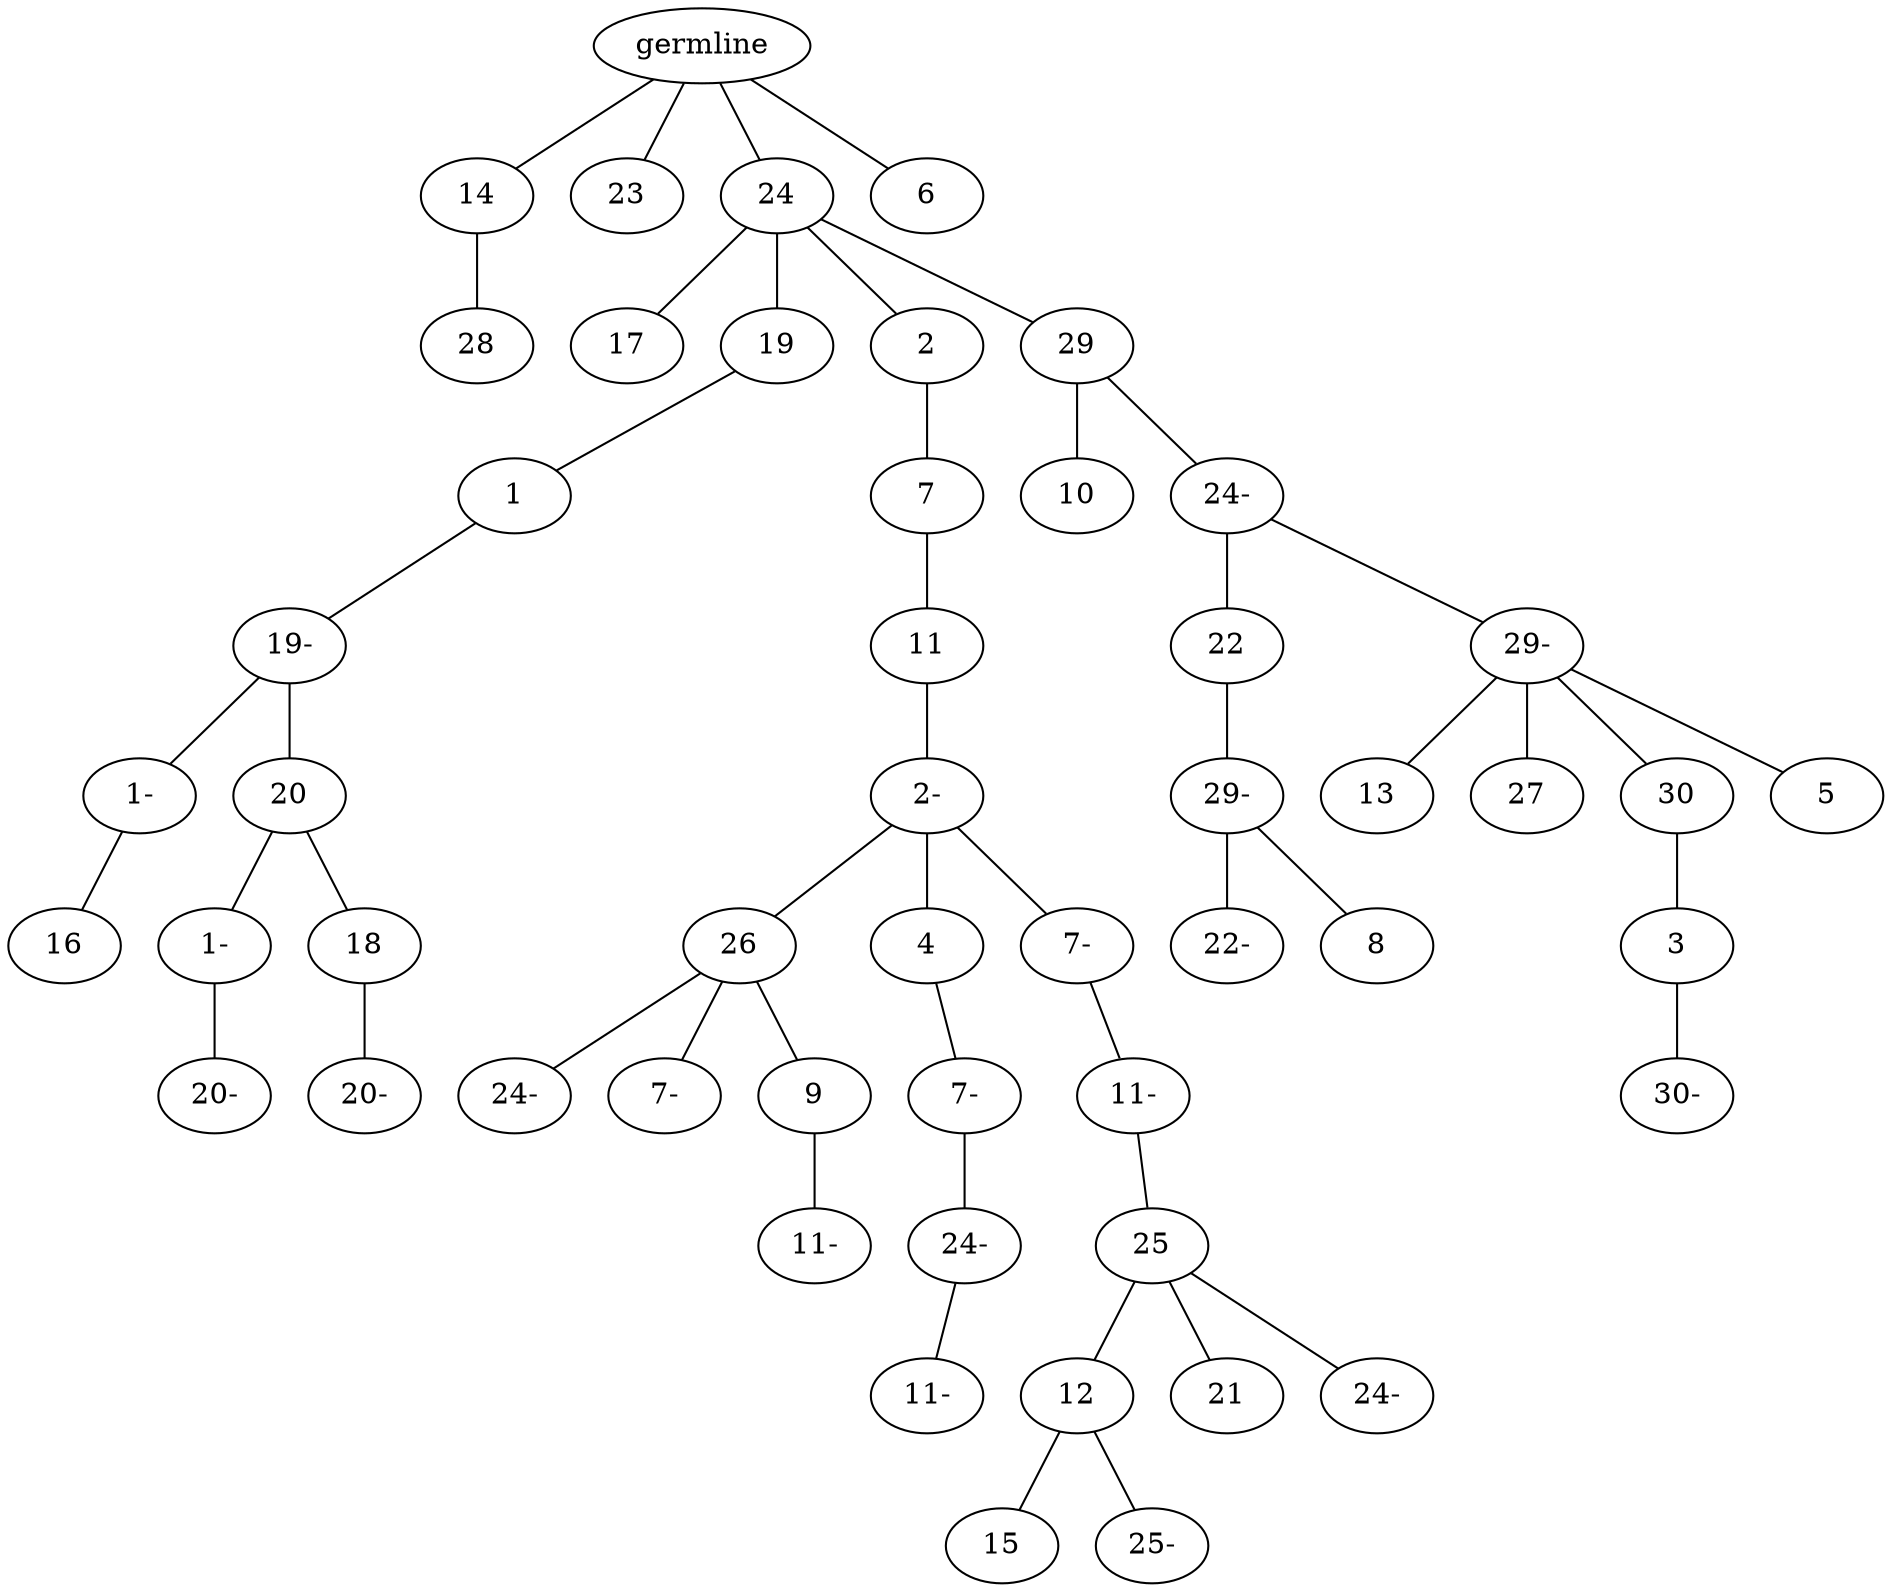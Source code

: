 graph tree {
    "140366993197760" [label="germline"];
    "140366993197952" [label="14"];
    "140366993444976" [label="28"];
    "140366993195264" [label="23"];
    "140366993197856" [label="24"];
    "140366993445120" [label="17"];
    "140366993445984" [label="19"];
    "140366993448720" [label="1"];
    "140366993446320" [label="19-"];
    "140366993446848" [label="1-"];
    "140366993447184" [label="16"];
    "140366993447520" [label="20"];
    "140366993448048" [label="1-"];
    "140366993394128" [label="20-"];
    "140366993447424" [label="18"];
    "140366993393168" [label="20-"];
    "140366993446176" [label="2"];
    "140366993446128" [label="7"];
    "140366993448000" [label="11"];
    "140366993392064" [label="2-"];
    "140366993392448" [label="26"];
    "140366993298672" [label="24-"];
    "140366993352976" [label="7-"];
    "140366993352592" [label="9"];
    "140366993225712" [label="11-"];
    "140366993393984" [label="4"];
    "140366993225040" [label="7-"];
    "140366993225472" [label="24-"];
    "140366993225280" [label="11-"];
    "140366993351104" [label="7-"];
    "140366993224800" [label="11-"];
    "140366993224368" [label="25"];
    "140366993224944" [label="12"];
    "140366993225952" [label="15"];
    "140366993226048" [label="25-"];
    "140366993225184" [label="21"];
    "140366993226000" [label="24-"];
    "140366993445648" [label="29"];
    "140366993448336" [label="10"];
    "140366993446944" [label="24-"];
    "140366993393696" [label="22"];
    "140366993226288" [label="29-"];
    "140366993225232" [label="22-"];
    "140366993226096" [label="8"];
    "140366993392208" [label="29-"];
    "140366993226816" [label="13"];
    "140366993225808" [label="27"];
    "140366993226480" [label="30"];
    "140366993226960" [label="3"];
    "140366993226624" [label="30-"];
    "140366993226576" [label="5"];
    "140366993198000" [label="6"];
    "140366993197760" -- "140366993197952";
    "140366993197760" -- "140366993195264";
    "140366993197760" -- "140366993197856";
    "140366993197760" -- "140366993198000";
    "140366993197952" -- "140366993444976";
    "140366993197856" -- "140366993445120";
    "140366993197856" -- "140366993445984";
    "140366993197856" -- "140366993446176";
    "140366993197856" -- "140366993445648";
    "140366993445984" -- "140366993448720";
    "140366993448720" -- "140366993446320";
    "140366993446320" -- "140366993446848";
    "140366993446320" -- "140366993447520";
    "140366993446848" -- "140366993447184";
    "140366993447520" -- "140366993448048";
    "140366993447520" -- "140366993447424";
    "140366993448048" -- "140366993394128";
    "140366993447424" -- "140366993393168";
    "140366993446176" -- "140366993446128";
    "140366993446128" -- "140366993448000";
    "140366993448000" -- "140366993392064";
    "140366993392064" -- "140366993392448";
    "140366993392064" -- "140366993393984";
    "140366993392064" -- "140366993351104";
    "140366993392448" -- "140366993298672";
    "140366993392448" -- "140366993352976";
    "140366993392448" -- "140366993352592";
    "140366993352592" -- "140366993225712";
    "140366993393984" -- "140366993225040";
    "140366993225040" -- "140366993225472";
    "140366993225472" -- "140366993225280";
    "140366993351104" -- "140366993224800";
    "140366993224800" -- "140366993224368";
    "140366993224368" -- "140366993224944";
    "140366993224368" -- "140366993225184";
    "140366993224368" -- "140366993226000";
    "140366993224944" -- "140366993225952";
    "140366993224944" -- "140366993226048";
    "140366993445648" -- "140366993448336";
    "140366993445648" -- "140366993446944";
    "140366993446944" -- "140366993393696";
    "140366993446944" -- "140366993392208";
    "140366993393696" -- "140366993226288";
    "140366993226288" -- "140366993225232";
    "140366993226288" -- "140366993226096";
    "140366993392208" -- "140366993226816";
    "140366993392208" -- "140366993225808";
    "140366993392208" -- "140366993226480";
    "140366993392208" -- "140366993226576";
    "140366993226480" -- "140366993226960";
    "140366993226960" -- "140366993226624";
}
